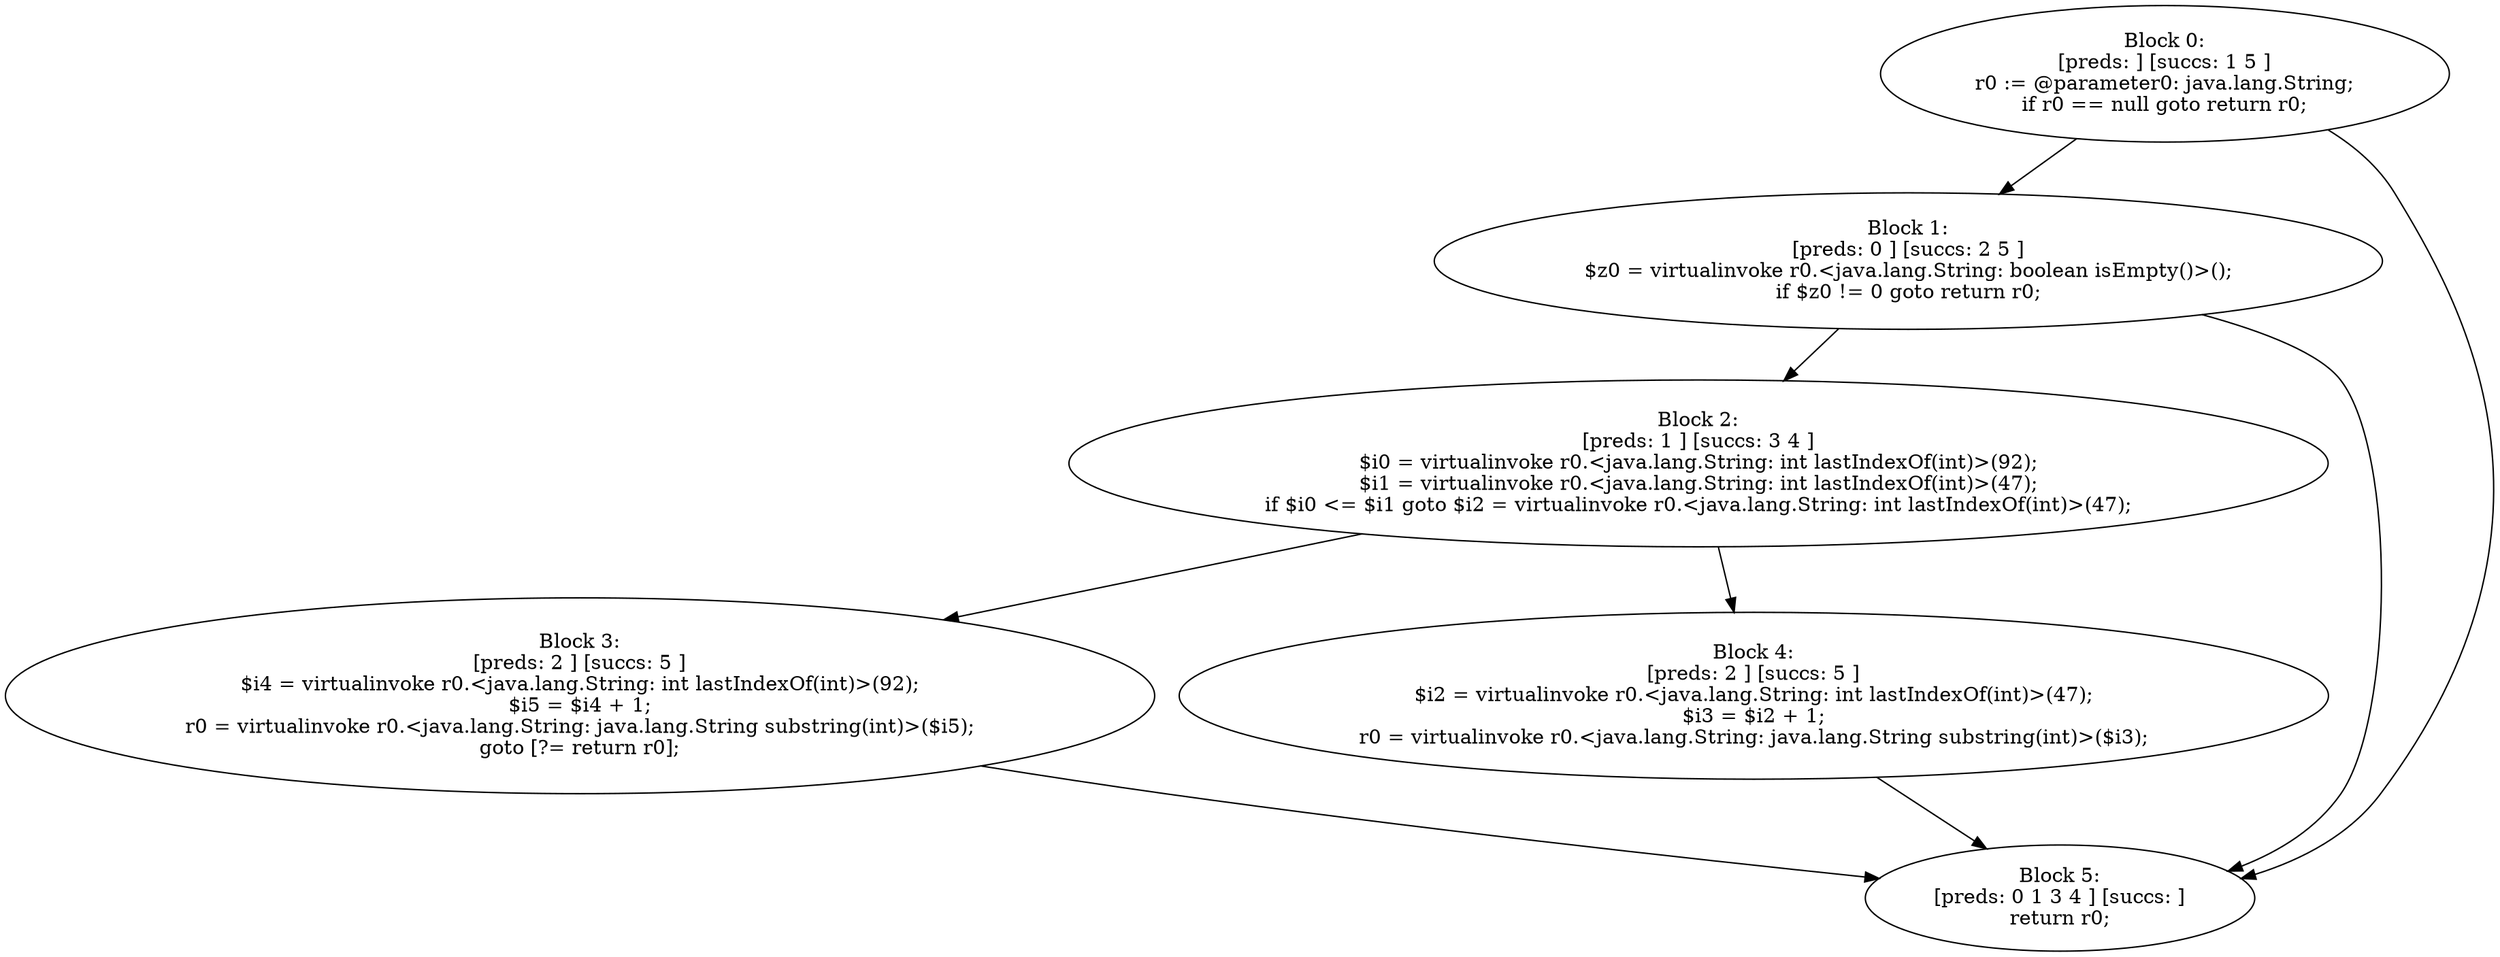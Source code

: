 digraph "unitGraph" {
    "Block 0:
[preds: ] [succs: 1 5 ]
r0 := @parameter0: java.lang.String;
if r0 == null goto return r0;
"
    "Block 1:
[preds: 0 ] [succs: 2 5 ]
$z0 = virtualinvoke r0.<java.lang.String: boolean isEmpty()>();
if $z0 != 0 goto return r0;
"
    "Block 2:
[preds: 1 ] [succs: 3 4 ]
$i0 = virtualinvoke r0.<java.lang.String: int lastIndexOf(int)>(92);
$i1 = virtualinvoke r0.<java.lang.String: int lastIndexOf(int)>(47);
if $i0 <= $i1 goto $i2 = virtualinvoke r0.<java.lang.String: int lastIndexOf(int)>(47);
"
    "Block 3:
[preds: 2 ] [succs: 5 ]
$i4 = virtualinvoke r0.<java.lang.String: int lastIndexOf(int)>(92);
$i5 = $i4 + 1;
r0 = virtualinvoke r0.<java.lang.String: java.lang.String substring(int)>($i5);
goto [?= return r0];
"
    "Block 4:
[preds: 2 ] [succs: 5 ]
$i2 = virtualinvoke r0.<java.lang.String: int lastIndexOf(int)>(47);
$i3 = $i2 + 1;
r0 = virtualinvoke r0.<java.lang.String: java.lang.String substring(int)>($i3);
"
    "Block 5:
[preds: 0 1 3 4 ] [succs: ]
return r0;
"
    "Block 0:
[preds: ] [succs: 1 5 ]
r0 := @parameter0: java.lang.String;
if r0 == null goto return r0;
"->"Block 1:
[preds: 0 ] [succs: 2 5 ]
$z0 = virtualinvoke r0.<java.lang.String: boolean isEmpty()>();
if $z0 != 0 goto return r0;
";
    "Block 0:
[preds: ] [succs: 1 5 ]
r0 := @parameter0: java.lang.String;
if r0 == null goto return r0;
"->"Block 5:
[preds: 0 1 3 4 ] [succs: ]
return r0;
";
    "Block 1:
[preds: 0 ] [succs: 2 5 ]
$z0 = virtualinvoke r0.<java.lang.String: boolean isEmpty()>();
if $z0 != 0 goto return r0;
"->"Block 2:
[preds: 1 ] [succs: 3 4 ]
$i0 = virtualinvoke r0.<java.lang.String: int lastIndexOf(int)>(92);
$i1 = virtualinvoke r0.<java.lang.String: int lastIndexOf(int)>(47);
if $i0 <= $i1 goto $i2 = virtualinvoke r0.<java.lang.String: int lastIndexOf(int)>(47);
";
    "Block 1:
[preds: 0 ] [succs: 2 5 ]
$z0 = virtualinvoke r0.<java.lang.String: boolean isEmpty()>();
if $z0 != 0 goto return r0;
"->"Block 5:
[preds: 0 1 3 4 ] [succs: ]
return r0;
";
    "Block 2:
[preds: 1 ] [succs: 3 4 ]
$i0 = virtualinvoke r0.<java.lang.String: int lastIndexOf(int)>(92);
$i1 = virtualinvoke r0.<java.lang.String: int lastIndexOf(int)>(47);
if $i0 <= $i1 goto $i2 = virtualinvoke r0.<java.lang.String: int lastIndexOf(int)>(47);
"->"Block 3:
[preds: 2 ] [succs: 5 ]
$i4 = virtualinvoke r0.<java.lang.String: int lastIndexOf(int)>(92);
$i5 = $i4 + 1;
r0 = virtualinvoke r0.<java.lang.String: java.lang.String substring(int)>($i5);
goto [?= return r0];
";
    "Block 2:
[preds: 1 ] [succs: 3 4 ]
$i0 = virtualinvoke r0.<java.lang.String: int lastIndexOf(int)>(92);
$i1 = virtualinvoke r0.<java.lang.String: int lastIndexOf(int)>(47);
if $i0 <= $i1 goto $i2 = virtualinvoke r0.<java.lang.String: int lastIndexOf(int)>(47);
"->"Block 4:
[preds: 2 ] [succs: 5 ]
$i2 = virtualinvoke r0.<java.lang.String: int lastIndexOf(int)>(47);
$i3 = $i2 + 1;
r0 = virtualinvoke r0.<java.lang.String: java.lang.String substring(int)>($i3);
";
    "Block 3:
[preds: 2 ] [succs: 5 ]
$i4 = virtualinvoke r0.<java.lang.String: int lastIndexOf(int)>(92);
$i5 = $i4 + 1;
r0 = virtualinvoke r0.<java.lang.String: java.lang.String substring(int)>($i5);
goto [?= return r0];
"->"Block 5:
[preds: 0 1 3 4 ] [succs: ]
return r0;
";
    "Block 4:
[preds: 2 ] [succs: 5 ]
$i2 = virtualinvoke r0.<java.lang.String: int lastIndexOf(int)>(47);
$i3 = $i2 + 1;
r0 = virtualinvoke r0.<java.lang.String: java.lang.String substring(int)>($i3);
"->"Block 5:
[preds: 0 1 3 4 ] [succs: ]
return r0;
";
}
